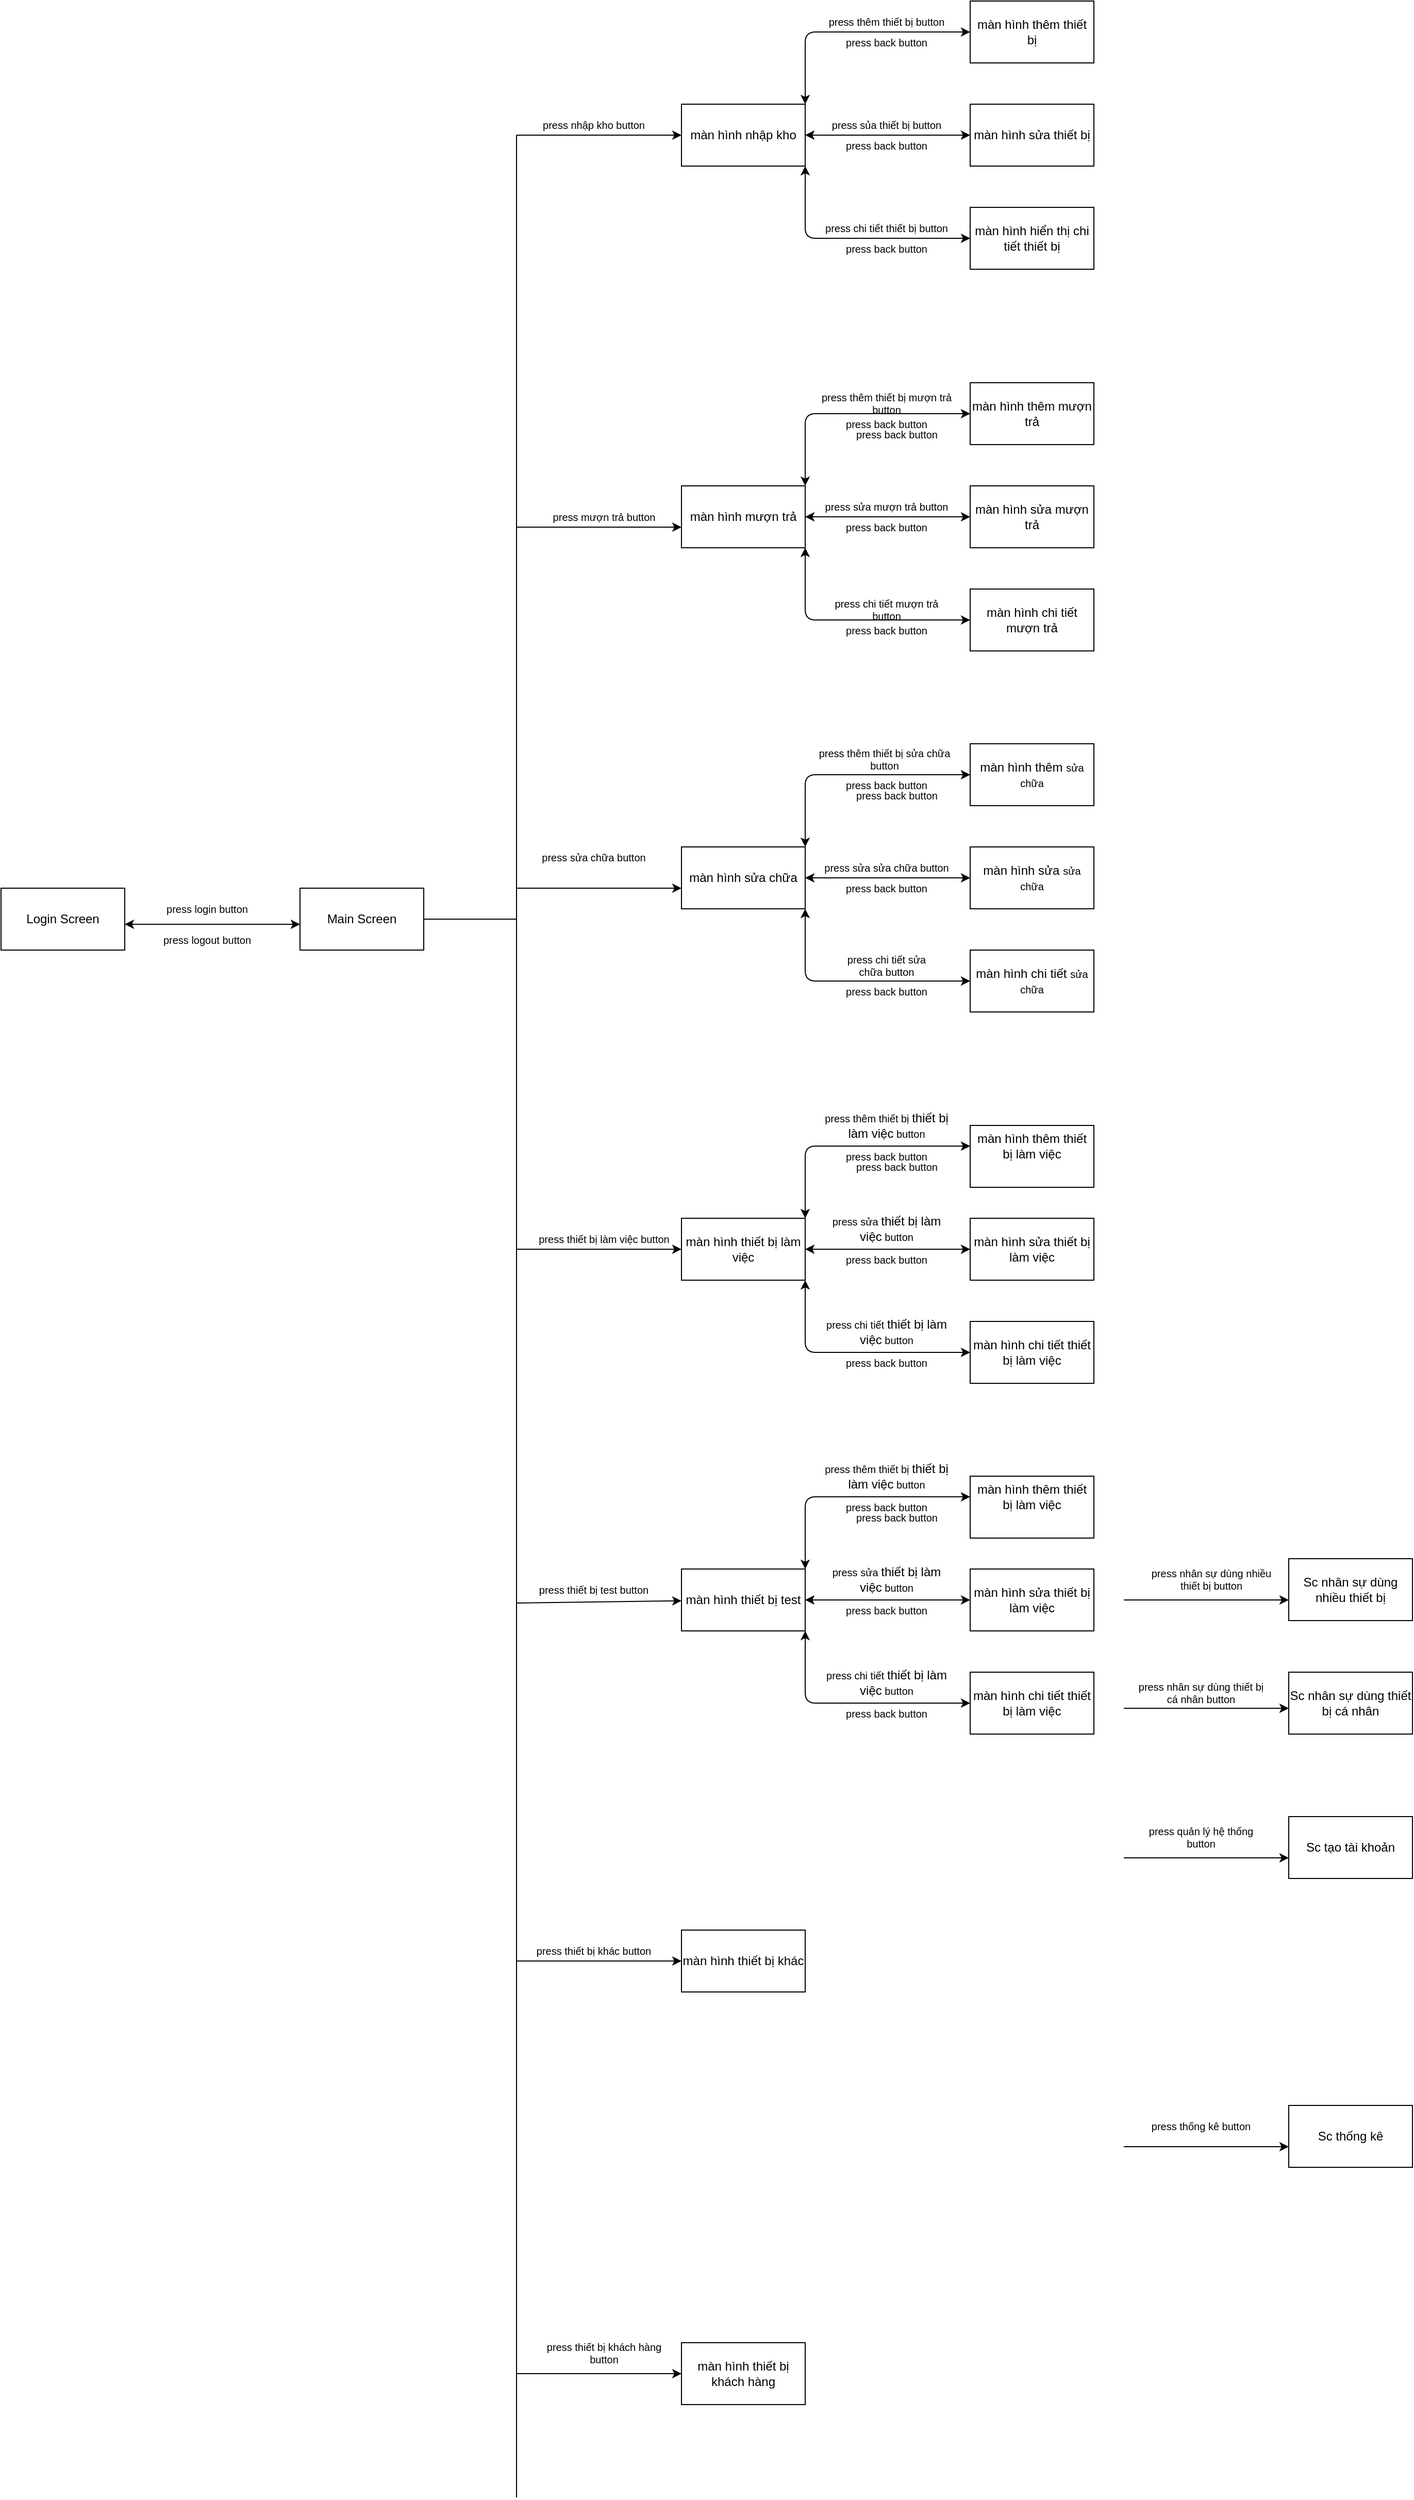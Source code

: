<mxfile version="14.0.1" type="github">
  <diagram id="LNaT6KfbJGkIjgs2NVqa" name="Page-1">
    <mxGraphModel dx="1848" dy="1736" grid="1" gridSize="10" guides="1" tooltips="1" connect="1" arrows="1" fold="1" page="1" pageScale="1" pageWidth="827" pageHeight="1169" math="0" shadow="0">
      <root>
        <mxCell id="0" />
        <mxCell id="1" parent="0" />
        <mxCell id="f_DrGkyQNnAribpmpM6t-1" value="" style="rounded=0;whiteSpace=wrap;html=1;fontSize=10;" parent="1" vertex="1">
          <mxGeometry x="-90" y="720" width="120" height="60" as="geometry" />
        </mxCell>
        <mxCell id="f_DrGkyQNnAribpmpM6t-2" value="Main Screen" style="text;html=1;strokeColor=none;fillColor=none;align=center;verticalAlign=middle;whiteSpace=wrap;rounded=0;fontSize=12;" parent="1" vertex="1">
          <mxGeometry x="-90" y="740" width="120" height="20" as="geometry" />
        </mxCell>
        <mxCell id="f_DrGkyQNnAribpmpM6t-3" value="" style="rounded=0;whiteSpace=wrap;html=1;fontSize=10;" parent="1" vertex="1">
          <mxGeometry x="280" y="-40" width="120" height="60" as="geometry" />
        </mxCell>
        <mxCell id="f_DrGkyQNnAribpmpM6t-4" value="màn hình nhập kho" style="text;html=1;strokeColor=none;fillColor=none;align=center;verticalAlign=middle;whiteSpace=wrap;rounded=0;fontSize=12;" parent="1" vertex="1">
          <mxGeometry x="280" y="-20" width="120" height="20" as="geometry" />
        </mxCell>
        <mxCell id="f_DrGkyQNnAribpmpM6t-5" value="" style="rounded=0;whiteSpace=wrap;html=1;fontSize=10;" parent="1" vertex="1">
          <mxGeometry x="280" y="330" width="120" height="60" as="geometry" />
        </mxCell>
        <mxCell id="f_DrGkyQNnAribpmpM6t-6" value="màn hình mượn trả" style="text;html=1;strokeColor=none;fillColor=none;align=center;verticalAlign=middle;whiteSpace=wrap;rounded=0;fontSize=12;" parent="1" vertex="1">
          <mxGeometry x="280" y="350" width="120" height="20" as="geometry" />
        </mxCell>
        <mxCell id="f_DrGkyQNnAribpmpM6t-7" value="" style="rounded=0;whiteSpace=wrap;html=1;fontSize=10;" parent="1" vertex="1">
          <mxGeometry x="280" y="680" width="120" height="60" as="geometry" />
        </mxCell>
        <mxCell id="f_DrGkyQNnAribpmpM6t-8" value="màn hình sửa chữa" style="text;html=1;strokeColor=none;fillColor=none;align=center;verticalAlign=middle;whiteSpace=wrap;rounded=0;fontSize=12;" parent="1" vertex="1">
          <mxGeometry x="280" y="700" width="120" height="20" as="geometry" />
        </mxCell>
        <mxCell id="f_DrGkyQNnAribpmpM6t-9" value="" style="rounded=0;whiteSpace=wrap;html=1;fontSize=10;" parent="1" vertex="1">
          <mxGeometry x="280" y="1040" width="120" height="60" as="geometry" />
        </mxCell>
        <mxCell id="f_DrGkyQNnAribpmpM6t-10" value="màn hình thiết bị làm việc" style="text;html=1;strokeColor=none;fillColor=none;align=center;verticalAlign=middle;whiteSpace=wrap;rounded=0;fontSize=12;" parent="1" vertex="1">
          <mxGeometry x="280" y="1060" width="120" height="20" as="geometry" />
        </mxCell>
        <mxCell id="f_DrGkyQNnAribpmpM6t-11" value="" style="rounded=0;whiteSpace=wrap;html=1;fontSize=10;" parent="1" vertex="1">
          <mxGeometry x="280" y="1380" width="120" height="60" as="geometry" />
        </mxCell>
        <mxCell id="f_DrGkyQNnAribpmpM6t-12" value="màn hình thiết bị test" style="text;html=1;strokeColor=none;fillColor=none;align=center;verticalAlign=middle;whiteSpace=wrap;rounded=0;fontSize=12;" parent="1" vertex="1">
          <mxGeometry x="280" y="1400" width="120" height="20" as="geometry" />
        </mxCell>
        <mxCell id="f_DrGkyQNnAribpmpM6t-13" value="" style="rounded=0;whiteSpace=wrap;html=1;fontSize=10;" parent="1" vertex="1">
          <mxGeometry x="280" y="1730" width="120" height="60" as="geometry" />
        </mxCell>
        <mxCell id="f_DrGkyQNnAribpmpM6t-14" value="màn hình thiết bị khác" style="text;html=1;strokeColor=none;fillColor=none;align=center;verticalAlign=middle;whiteSpace=wrap;rounded=0;fontSize=12;" parent="1" vertex="1">
          <mxGeometry x="280" y="1750" width="120" height="20" as="geometry" />
        </mxCell>
        <mxCell id="f_DrGkyQNnAribpmpM6t-15" value="" style="rounded=0;whiteSpace=wrap;html=1;fontSize=10;" parent="1" vertex="1">
          <mxGeometry x="280" y="2130" width="120" height="60" as="geometry" />
        </mxCell>
        <mxCell id="f_DrGkyQNnAribpmpM6t-16" value="màn hình thiết bị khách hàng" style="text;html=1;strokeColor=none;fillColor=none;align=center;verticalAlign=middle;whiteSpace=wrap;rounded=0;fontSize=12;" parent="1" vertex="1">
          <mxGeometry x="280" y="2150" width="120" height="20" as="geometry" />
        </mxCell>
        <mxCell id="f_DrGkyQNnAribpmpM6t-17" value="" style="rounded=0;whiteSpace=wrap;html=1;fontSize=10;" parent="1" vertex="1">
          <mxGeometry x="869" y="1370" width="120" height="60" as="geometry" />
        </mxCell>
        <mxCell id="f_DrGkyQNnAribpmpM6t-18" value="Sc nhân sự dùng nhiều thiết bị" style="text;html=1;strokeColor=none;fillColor=none;align=center;verticalAlign=middle;whiteSpace=wrap;rounded=0;fontSize=12;" parent="1" vertex="1">
          <mxGeometry x="869" y="1390" width="120" height="20" as="geometry" />
        </mxCell>
        <mxCell id="f_DrGkyQNnAribpmpM6t-19" value="" style="rounded=0;whiteSpace=wrap;html=1;fontSize=10;" parent="1" vertex="1">
          <mxGeometry x="869" y="1480" width="120" height="60" as="geometry" />
        </mxCell>
        <mxCell id="f_DrGkyQNnAribpmpM6t-20" value="Sc nhân sự dùng thiết bị cá nhân" style="text;html=1;strokeColor=none;fillColor=none;align=center;verticalAlign=middle;whiteSpace=wrap;rounded=0;fontSize=12;" parent="1" vertex="1">
          <mxGeometry x="869" y="1500" width="120" height="20" as="geometry" />
        </mxCell>
        <mxCell id="f_DrGkyQNnAribpmpM6t-21" value="" style="rounded=0;whiteSpace=wrap;html=1;fontSize=10;" parent="1" vertex="1">
          <mxGeometry x="869" y="1620" width="120" height="60" as="geometry" />
        </mxCell>
        <mxCell id="f_DrGkyQNnAribpmpM6t-22" value="Sc tạo tài khoản" style="text;html=1;strokeColor=none;fillColor=none;align=center;verticalAlign=middle;whiteSpace=wrap;rounded=0;fontSize=12;" parent="1" vertex="1">
          <mxGeometry x="869" y="1640" width="120" height="20" as="geometry" />
        </mxCell>
        <mxCell id="f_DrGkyQNnAribpmpM6t-23" value="" style="rounded=0;whiteSpace=wrap;html=1;fontSize=10;" parent="1" vertex="1">
          <mxGeometry x="869" y="1900" width="120" height="60" as="geometry" />
        </mxCell>
        <mxCell id="f_DrGkyQNnAribpmpM6t-24" value="Sc thống kê" style="text;html=1;strokeColor=none;fillColor=none;align=center;verticalAlign=middle;whiteSpace=wrap;rounded=0;fontSize=12;" parent="1" vertex="1">
          <mxGeometry x="869" y="1920" width="120" height="20" as="geometry" />
        </mxCell>
        <mxCell id="f_DrGkyQNnAribpmpM6t-31" value="" style="endArrow=none;html=1;fontSize=10;" parent="1" edge="1">
          <mxGeometry width="50" height="50" relative="1" as="geometry">
            <mxPoint x="120" y="2280" as="sourcePoint" />
            <mxPoint x="120" y="-10" as="targetPoint" />
          </mxGeometry>
        </mxCell>
        <mxCell id="f_DrGkyQNnAribpmpM6t-32" value="" style="endArrow=none;html=1;fontSize=10;exitX=1;exitY=0.5;exitDx=0;exitDy=0;" parent="1" source="f_DrGkyQNnAribpmpM6t-1" edge="1">
          <mxGeometry width="50" height="50" relative="1" as="geometry">
            <mxPoint x="170" y="810" as="sourcePoint" />
            <mxPoint x="120" y="750" as="targetPoint" />
          </mxGeometry>
        </mxCell>
        <mxCell id="f_DrGkyQNnAribpmpM6t-33" value="" style="endArrow=classic;html=1;fontSize=10;entryX=0;entryY=0.5;entryDx=0;entryDy=0;" parent="1" target="f_DrGkyQNnAribpmpM6t-4" edge="1">
          <mxGeometry width="50" height="50" relative="1" as="geometry">
            <mxPoint x="120" y="-10" as="sourcePoint" />
            <mxPoint x="220" y="100" as="targetPoint" />
          </mxGeometry>
        </mxCell>
        <mxCell id="f_DrGkyQNnAribpmpM6t-34" value="" style="endArrow=classic;html=1;fontSize=10;entryX=0;entryY=1;entryDx=0;entryDy=0;" parent="1" target="f_DrGkyQNnAribpmpM6t-6" edge="1">
          <mxGeometry width="50" height="50" relative="1" as="geometry">
            <mxPoint x="120" y="370" as="sourcePoint" />
            <mxPoint x="220" y="330" as="targetPoint" />
          </mxGeometry>
        </mxCell>
        <mxCell id="f_DrGkyQNnAribpmpM6t-35" value="" style="endArrow=classic;html=1;fontSize=10;entryX=0;entryY=1;entryDx=0;entryDy=0;" parent="1" target="f_DrGkyQNnAribpmpM6t-8" edge="1">
          <mxGeometry width="50" height="50" relative="1" as="geometry">
            <mxPoint x="120" y="720" as="sourcePoint" />
            <mxPoint x="220" y="540" as="targetPoint" />
          </mxGeometry>
        </mxCell>
        <mxCell id="f_DrGkyQNnAribpmpM6t-36" value="" style="endArrow=classic;html=1;fontSize=10;entryX=0;entryY=0.5;entryDx=0;entryDy=0;" parent="1" target="f_DrGkyQNnAribpmpM6t-10" edge="1">
          <mxGeometry width="50" height="50" relative="1" as="geometry">
            <mxPoint x="120" y="1070" as="sourcePoint" />
            <mxPoint x="220" y="1100" as="targetPoint" />
          </mxGeometry>
        </mxCell>
        <mxCell id="f_DrGkyQNnAribpmpM6t-37" value="" style="endArrow=classic;html=1;fontSize=10;" parent="1" target="f_DrGkyQNnAribpmpM6t-12" edge="1">
          <mxGeometry width="50" height="50" relative="1" as="geometry">
            <mxPoint x="120" y="1413" as="sourcePoint" />
            <mxPoint x="220" y="1530" as="targetPoint" />
          </mxGeometry>
        </mxCell>
        <mxCell id="f_DrGkyQNnAribpmpM6t-38" value="" style="endArrow=classic;html=1;fontSize=10;entryX=0;entryY=0.5;entryDx=0;entryDy=0;" parent="1" target="f_DrGkyQNnAribpmpM6t-14" edge="1">
          <mxGeometry width="50" height="50" relative="1" as="geometry">
            <mxPoint x="120" y="1760" as="sourcePoint" />
            <mxPoint x="220" y="1640" as="targetPoint" />
          </mxGeometry>
        </mxCell>
        <mxCell id="f_DrGkyQNnAribpmpM6t-39" value="" style="endArrow=classic;html=1;fontSize=10;entryX=0;entryY=0.5;entryDx=0;entryDy=0;" parent="1" target="f_DrGkyQNnAribpmpM6t-16" edge="1">
          <mxGeometry width="50" height="50" relative="1" as="geometry">
            <mxPoint x="120" y="2160" as="sourcePoint" />
            <mxPoint x="220" y="2220" as="targetPoint" />
          </mxGeometry>
        </mxCell>
        <mxCell id="f_DrGkyQNnAribpmpM6t-40" value="" style="endArrow=classic;html=1;fontSize=10;entryX=0;entryY=1;entryDx=0;entryDy=0;" parent="1" target="f_DrGkyQNnAribpmpM6t-18" edge="1">
          <mxGeometry width="50" height="50" relative="1" as="geometry">
            <mxPoint x="709" y="1410" as="sourcePoint" />
            <mxPoint x="809" y="1440" as="targetPoint" />
          </mxGeometry>
        </mxCell>
        <mxCell id="f_DrGkyQNnAribpmpM6t-41" value="" style="endArrow=classic;html=1;fontSize=10;entryX=0;entryY=0.75;entryDx=0;entryDy=0;" parent="1" target="f_DrGkyQNnAribpmpM6t-20" edge="1">
          <mxGeometry width="50" height="50" relative="1" as="geometry">
            <mxPoint x="709" y="1515" as="sourcePoint" />
            <mxPoint x="809" y="1540" as="targetPoint" />
          </mxGeometry>
        </mxCell>
        <mxCell id="f_DrGkyQNnAribpmpM6t-42" value="" style="endArrow=classic;html=1;fontSize=10;entryX=0;entryY=1;entryDx=0;entryDy=0;" parent="1" target="f_DrGkyQNnAribpmpM6t-22" edge="1">
          <mxGeometry width="50" height="50" relative="1" as="geometry">
            <mxPoint x="709" y="1660" as="sourcePoint" />
            <mxPoint x="809" y="1660" as="targetPoint" />
          </mxGeometry>
        </mxCell>
        <mxCell id="f_DrGkyQNnAribpmpM6t-43" value="" style="endArrow=classic;html=1;fontSize=10;entryX=0;entryY=1;entryDx=0;entryDy=0;" parent="1" target="f_DrGkyQNnAribpmpM6t-24" edge="1">
          <mxGeometry width="50" height="50" relative="1" as="geometry">
            <mxPoint x="709" y="1940" as="sourcePoint" />
            <mxPoint x="809" y="1820" as="targetPoint" />
          </mxGeometry>
        </mxCell>
        <mxCell id="f_DrGkyQNnAribpmpM6t-44" value="" style="rounded=0;whiteSpace=wrap;html=1;fontSize=10;" parent="1" vertex="1">
          <mxGeometry x="-380" y="720" width="120" height="60" as="geometry" />
        </mxCell>
        <mxCell id="f_DrGkyQNnAribpmpM6t-45" value="Login Screen" style="text;html=1;strokeColor=none;fillColor=none;align=center;verticalAlign=middle;whiteSpace=wrap;rounded=0;fontSize=12;" parent="1" vertex="1">
          <mxGeometry x="-380" y="740" width="120" height="20" as="geometry" />
        </mxCell>
        <mxCell id="f_DrGkyQNnAribpmpM6t-46" value="" style="endArrow=classic;startArrow=classic;html=1;fontSize=10;exitX=1;exitY=0.75;exitDx=0;exitDy=0;entryX=0;entryY=0.75;entryDx=0;entryDy=0;" parent="1" source="f_DrGkyQNnAribpmpM6t-45" target="f_DrGkyQNnAribpmpM6t-2" edge="1">
          <mxGeometry width="50" height="50" relative="1" as="geometry">
            <mxPoint x="-70" y="910" as="sourcePoint" />
            <mxPoint x="-20" y="860" as="targetPoint" />
          </mxGeometry>
        </mxCell>
        <mxCell id="f_DrGkyQNnAribpmpM6t-47" value="press login button" style="text;html=1;strokeColor=none;fillColor=none;align=center;verticalAlign=middle;whiteSpace=wrap;rounded=0;fontSize=10;" parent="1" vertex="1">
          <mxGeometry x="-240" y="730" width="120" height="20" as="geometry" />
        </mxCell>
        <mxCell id="f_DrGkyQNnAribpmpM6t-48" value="press logout button" style="text;html=1;strokeColor=none;fillColor=none;align=center;verticalAlign=middle;whiteSpace=wrap;rounded=0;fontSize=10;" parent="1" vertex="1">
          <mxGeometry x="-240" y="760" width="120" height="20" as="geometry" />
        </mxCell>
        <mxCell id="f_DrGkyQNnAribpmpM6t-49" value="press nhập kho button" style="text;html=1;strokeColor=none;fillColor=none;align=center;verticalAlign=middle;whiteSpace=wrap;rounded=0;fontSize=10;" parent="1" vertex="1">
          <mxGeometry x="130" y="-30" width="130" height="20" as="geometry" />
        </mxCell>
        <mxCell id="f_DrGkyQNnAribpmpM6t-50" value="press mượn trả button" style="text;html=1;strokeColor=none;fillColor=none;align=center;verticalAlign=middle;whiteSpace=wrap;rounded=0;fontSize=10;" parent="1" vertex="1">
          <mxGeometry x="140" y="350" width="130" height="20" as="geometry" />
        </mxCell>
        <mxCell id="f_DrGkyQNnAribpmpM6t-51" value="press sửa chữa button" style="text;html=1;strokeColor=none;fillColor=none;align=center;verticalAlign=middle;whiteSpace=wrap;rounded=0;fontSize=10;" parent="1" vertex="1">
          <mxGeometry x="130" y="680" width="130" height="20" as="geometry" />
        </mxCell>
        <mxCell id="f_DrGkyQNnAribpmpM6t-52" value="press thiết bị làm việc button" style="text;html=1;strokeColor=none;fillColor=none;align=center;verticalAlign=middle;whiteSpace=wrap;rounded=0;fontSize=10;" parent="1" vertex="1">
          <mxGeometry x="140" y="1050" width="130" height="20" as="geometry" />
        </mxCell>
        <mxCell id="f_DrGkyQNnAribpmpM6t-53" value="press thiết bị test button" style="text;html=1;strokeColor=none;fillColor=none;align=center;verticalAlign=middle;whiteSpace=wrap;rounded=0;fontSize=10;" parent="1" vertex="1">
          <mxGeometry x="130" y="1390" width="130" height="20" as="geometry" />
        </mxCell>
        <mxCell id="f_DrGkyQNnAribpmpM6t-54" value="press thiết bị khác button" style="text;html=1;strokeColor=none;fillColor=none;align=center;verticalAlign=middle;whiteSpace=wrap;rounded=0;fontSize=10;" parent="1" vertex="1">
          <mxGeometry x="130" y="1740" width="130" height="20" as="geometry" />
        </mxCell>
        <mxCell id="f_DrGkyQNnAribpmpM6t-55" value="press thiết bị khách hàng button" style="text;html=1;strokeColor=none;fillColor=none;align=center;verticalAlign=middle;whiteSpace=wrap;rounded=0;fontSize=10;" parent="1" vertex="1">
          <mxGeometry x="140" y="2130" width="130" height="20" as="geometry" />
        </mxCell>
        <mxCell id="f_DrGkyQNnAribpmpM6t-56" value="press nhân sự dùng nhiều thiết bị button" style="text;html=1;strokeColor=none;fillColor=none;align=center;verticalAlign=middle;whiteSpace=wrap;rounded=0;fontSize=10;" parent="1" vertex="1">
          <mxGeometry x="729" y="1380" width="130" height="20" as="geometry" />
        </mxCell>
        <mxCell id="f_DrGkyQNnAribpmpM6t-57" value="press nhân sự dùng thiết bị cá nhân button" style="text;html=1;strokeColor=none;fillColor=none;align=center;verticalAlign=middle;whiteSpace=wrap;rounded=0;fontSize=10;" parent="1" vertex="1">
          <mxGeometry x="719" y="1490" width="130" height="20" as="geometry" />
        </mxCell>
        <mxCell id="f_DrGkyQNnAribpmpM6t-58" value="press quản lý hệ thống button" style="text;html=1;strokeColor=none;fillColor=none;align=center;verticalAlign=middle;whiteSpace=wrap;rounded=0;fontSize=10;" parent="1" vertex="1">
          <mxGeometry x="719" y="1630" width="130" height="20" as="geometry" />
        </mxCell>
        <mxCell id="f_DrGkyQNnAribpmpM6t-59" value="press thống kê button" style="text;html=1;strokeColor=none;fillColor=none;align=center;verticalAlign=middle;whiteSpace=wrap;rounded=0;fontSize=10;" parent="1" vertex="1">
          <mxGeometry x="719" y="1910" width="130" height="20" as="geometry" />
        </mxCell>
        <mxCell id="f_DrGkyQNnAribpmpM6t-61" value="" style="rounded=0;whiteSpace=wrap;html=1;fontSize=10;" parent="1" vertex="1">
          <mxGeometry x="560" y="-140" width="120" height="60" as="geometry" />
        </mxCell>
        <mxCell id="f_DrGkyQNnAribpmpM6t-62" value="màn hình thêm thiết bị" style="text;html=1;strokeColor=none;fillColor=none;align=center;verticalAlign=middle;whiteSpace=wrap;rounded=0;fontSize=12;" parent="1" vertex="1">
          <mxGeometry x="560" y="-120" width="120" height="20" as="geometry" />
        </mxCell>
        <mxCell id="f_DrGkyQNnAribpmpM6t-63" value="" style="rounded=0;whiteSpace=wrap;html=1;fontSize=10;" parent="1" vertex="1">
          <mxGeometry x="560" y="-40" width="120" height="60" as="geometry" />
        </mxCell>
        <mxCell id="f_DrGkyQNnAribpmpM6t-64" value="màn hình sửa thiết bị" style="text;html=1;strokeColor=none;fillColor=none;align=center;verticalAlign=middle;whiteSpace=wrap;rounded=0;fontSize=12;" parent="1" vertex="1">
          <mxGeometry x="560" y="-20" width="120" height="20" as="geometry" />
        </mxCell>
        <mxCell id="f_DrGkyQNnAribpmpM6t-66" value="" style="rounded=0;whiteSpace=wrap;html=1;fontSize=10;" parent="1" vertex="1">
          <mxGeometry x="560" y="60" width="120" height="60" as="geometry" />
        </mxCell>
        <mxCell id="f_DrGkyQNnAribpmpM6t-67" value="màn hình hiển thị chi tiết thiết bị" style="text;html=1;strokeColor=none;fillColor=none;align=center;verticalAlign=middle;whiteSpace=wrap;rounded=0;fontSize=12;" parent="1" vertex="1">
          <mxGeometry x="560" y="80" width="120" height="20" as="geometry" />
        </mxCell>
        <mxCell id="f_DrGkyQNnAribpmpM6t-71" value="" style="endArrow=classic;startArrow=classic;html=1;fontSize=10;entryX=0;entryY=0.5;entryDx=0;entryDy=0;exitX=1;exitY=0;exitDx=0;exitDy=0;" parent="1" source="f_DrGkyQNnAribpmpM6t-3" target="f_DrGkyQNnAribpmpM6t-62" edge="1">
          <mxGeometry width="50" height="50" relative="1" as="geometry">
            <mxPoint x="290" y="30" as="sourcePoint" />
            <mxPoint x="340" y="-20" as="targetPoint" />
            <Array as="points">
              <mxPoint x="400" y="-110" />
            </Array>
          </mxGeometry>
        </mxCell>
        <mxCell id="f_DrGkyQNnAribpmpM6t-72" value="" style="endArrow=classic;startArrow=classic;html=1;fontSize=10;entryX=0;entryY=0.5;entryDx=0;entryDy=0;exitX=1;exitY=1;exitDx=0;exitDy=0;" parent="1" source="f_DrGkyQNnAribpmpM6t-3" target="f_DrGkyQNnAribpmpM6t-67" edge="1">
          <mxGeometry width="50" height="50" relative="1" as="geometry">
            <mxPoint x="400.0" y="160" as="sourcePoint" />
            <mxPoint x="520.0" y="90" as="targetPoint" />
            <Array as="points">
              <mxPoint x="400" y="90" />
            </Array>
          </mxGeometry>
        </mxCell>
        <mxCell id="f_DrGkyQNnAribpmpM6t-74" value="" style="endArrow=classic;startArrow=classic;html=1;fontSize=10;entryX=0;entryY=0.5;entryDx=0;entryDy=0;exitX=1;exitY=0.5;exitDx=0;exitDy=0;" parent="1" source="f_DrGkyQNnAribpmpM6t-4" target="f_DrGkyQNnAribpmpM6t-64" edge="1">
          <mxGeometry width="50" height="50" relative="1" as="geometry">
            <mxPoint x="310" y="60" as="sourcePoint" />
            <mxPoint x="360" y="10" as="targetPoint" />
          </mxGeometry>
        </mxCell>
        <mxCell id="GQeF0Wu0FRK4RDcd6-01-10" value="press thêm thiết bị button" style="text;html=1;strokeColor=none;fillColor=none;align=center;verticalAlign=middle;whiteSpace=wrap;rounded=0;fontSize=10;" parent="1" vertex="1">
          <mxGeometry x="414" y="-130" width="130" height="20" as="geometry" />
        </mxCell>
        <mxCell id="GQeF0Wu0FRK4RDcd6-01-11" value="press back button" style="text;html=1;strokeColor=none;fillColor=none;align=center;verticalAlign=middle;whiteSpace=wrap;rounded=0;fontSize=10;" parent="1" vertex="1">
          <mxGeometry x="414" y="-110" width="130" height="20" as="geometry" />
        </mxCell>
        <mxCell id="GQeF0Wu0FRK4RDcd6-01-12" value="press sủa thiết bị button" style="text;html=1;strokeColor=none;fillColor=none;align=center;verticalAlign=middle;whiteSpace=wrap;rounded=0;fontSize=10;" parent="1" vertex="1">
          <mxGeometry x="414" y="-30" width="130" height="20" as="geometry" />
        </mxCell>
        <mxCell id="GQeF0Wu0FRK4RDcd6-01-13" value="press back button" style="text;html=1;strokeColor=none;fillColor=none;align=center;verticalAlign=middle;whiteSpace=wrap;rounded=0;fontSize=10;" parent="1" vertex="1">
          <mxGeometry x="414" y="-10" width="130" height="20" as="geometry" />
        </mxCell>
        <mxCell id="GQeF0Wu0FRK4RDcd6-01-14" value="press chi tiết thiết bị button" style="text;html=1;strokeColor=none;fillColor=none;align=center;verticalAlign=middle;whiteSpace=wrap;rounded=0;fontSize=10;" parent="1" vertex="1">
          <mxGeometry x="414" y="70" width="130" height="20" as="geometry" />
        </mxCell>
        <mxCell id="GQeF0Wu0FRK4RDcd6-01-15" value="press back button" style="text;html=1;strokeColor=none;fillColor=none;align=center;verticalAlign=middle;whiteSpace=wrap;rounded=0;fontSize=10;" parent="1" vertex="1">
          <mxGeometry x="414" y="90" width="130" height="20" as="geometry" />
        </mxCell>
        <mxCell id="GQeF0Wu0FRK4RDcd6-01-33" value="" style="rounded=0;whiteSpace=wrap;html=1;fontSize=10;" parent="1" vertex="1">
          <mxGeometry x="560" y="230" width="120" height="60" as="geometry" />
        </mxCell>
        <mxCell id="GQeF0Wu0FRK4RDcd6-01-34" value="màn hình thêm mượn trả" style="text;html=1;strokeColor=none;fillColor=none;align=center;verticalAlign=middle;whiteSpace=wrap;rounded=0;fontSize=12;" parent="1" vertex="1">
          <mxGeometry x="560" y="250" width="120" height="20" as="geometry" />
        </mxCell>
        <mxCell id="GQeF0Wu0FRK4RDcd6-01-35" value="" style="rounded=0;whiteSpace=wrap;html=1;fontSize=10;" parent="1" vertex="1">
          <mxGeometry x="560" y="330" width="120" height="60" as="geometry" />
        </mxCell>
        <mxCell id="GQeF0Wu0FRK4RDcd6-01-36" value="màn hình sửa mượn trả" style="text;html=1;strokeColor=none;fillColor=none;align=center;verticalAlign=middle;whiteSpace=wrap;rounded=0;fontSize=12;" parent="1" vertex="1">
          <mxGeometry x="560" y="350" width="120" height="20" as="geometry" />
        </mxCell>
        <mxCell id="GQeF0Wu0FRK4RDcd6-01-37" value="" style="rounded=0;whiteSpace=wrap;html=1;fontSize=10;" parent="1" vertex="1">
          <mxGeometry x="560" y="430" width="120" height="60" as="geometry" />
        </mxCell>
        <mxCell id="GQeF0Wu0FRK4RDcd6-01-38" value="màn hình chi tiết mượn trả" style="text;html=1;strokeColor=none;fillColor=none;align=center;verticalAlign=middle;whiteSpace=wrap;rounded=0;fontSize=12;" parent="1" vertex="1">
          <mxGeometry x="560" y="450" width="120" height="20" as="geometry" />
        </mxCell>
        <mxCell id="GQeF0Wu0FRK4RDcd6-01-39" value="" style="endArrow=classic;startArrow=classic;html=1;fontSize=10;entryX=0;entryY=0.5;entryDx=0;entryDy=0;exitX=1;exitY=0;exitDx=0;exitDy=0;" parent="1" target="GQeF0Wu0FRK4RDcd6-01-34" edge="1">
          <mxGeometry width="50" height="50" relative="1" as="geometry">
            <mxPoint x="400" y="330" as="sourcePoint" />
            <mxPoint x="340" y="350" as="targetPoint" />
            <Array as="points">
              <mxPoint x="400" y="260" />
            </Array>
          </mxGeometry>
        </mxCell>
        <mxCell id="GQeF0Wu0FRK4RDcd6-01-40" value="" style="endArrow=classic;startArrow=classic;html=1;fontSize=10;entryX=0;entryY=0.5;entryDx=0;entryDy=0;exitX=1;exitY=1;exitDx=0;exitDy=0;" parent="1" target="GQeF0Wu0FRK4RDcd6-01-38" edge="1">
          <mxGeometry width="50" height="50" relative="1" as="geometry">
            <mxPoint x="400" y="390" as="sourcePoint" />
            <mxPoint x="520.0" y="460" as="targetPoint" />
            <Array as="points">
              <mxPoint x="400" y="460" />
            </Array>
          </mxGeometry>
        </mxCell>
        <mxCell id="GQeF0Wu0FRK4RDcd6-01-41" value="" style="endArrow=classic;startArrow=classic;html=1;fontSize=10;entryX=0;entryY=0.5;entryDx=0;entryDy=0;exitX=1;exitY=0.5;exitDx=0;exitDy=0;" parent="1" target="GQeF0Wu0FRK4RDcd6-01-36" edge="1">
          <mxGeometry width="50" height="50" relative="1" as="geometry">
            <mxPoint x="400" y="360" as="sourcePoint" />
            <mxPoint x="360" y="380" as="targetPoint" />
          </mxGeometry>
        </mxCell>
        <mxCell id="GQeF0Wu0FRK4RDcd6-01-42" value="press thêm thiết bị mượn trả button" style="text;html=1;strokeColor=none;fillColor=none;align=center;verticalAlign=middle;whiteSpace=wrap;rounded=0;fontSize=10;" parent="1" vertex="1">
          <mxGeometry x="414" y="240" width="130" height="20" as="geometry" />
        </mxCell>
        <mxCell id="GQeF0Wu0FRK4RDcd6-01-43" value="press back button" style="text;html=1;strokeColor=none;fillColor=none;align=center;verticalAlign=middle;whiteSpace=wrap;rounded=0;fontSize=10;" parent="1" vertex="1">
          <mxGeometry x="414" y="260" width="130" height="20" as="geometry" />
        </mxCell>
        <mxCell id="GQeF0Wu0FRK4RDcd6-01-44" value="press sửa mượn trả button" style="text;html=1;strokeColor=none;fillColor=none;align=center;verticalAlign=middle;whiteSpace=wrap;rounded=0;fontSize=10;" parent="1" vertex="1">
          <mxGeometry x="414" y="340" width="130" height="20" as="geometry" />
        </mxCell>
        <mxCell id="GQeF0Wu0FRK4RDcd6-01-45" value="press back button" style="text;html=1;strokeColor=none;fillColor=none;align=center;verticalAlign=middle;whiteSpace=wrap;rounded=0;fontSize=10;" parent="1" vertex="1">
          <mxGeometry x="414" y="360" width="130" height="20" as="geometry" />
        </mxCell>
        <mxCell id="GQeF0Wu0FRK4RDcd6-01-46" value="press chi tiết mượn trả button" style="text;html=1;strokeColor=none;fillColor=none;align=center;verticalAlign=middle;whiteSpace=wrap;rounded=0;fontSize=10;" parent="1" vertex="1">
          <mxGeometry x="414" y="440" width="130" height="20" as="geometry" />
        </mxCell>
        <mxCell id="GQeF0Wu0FRK4RDcd6-01-47" value="press back button" style="text;html=1;strokeColor=none;fillColor=none;align=center;verticalAlign=middle;whiteSpace=wrap;rounded=0;fontSize=10;" parent="1" vertex="1">
          <mxGeometry x="414" y="460" width="130" height="20" as="geometry" />
        </mxCell>
        <mxCell id="wjXX5xjhqeHuLK9iuKcY-31" value="press back button" style="text;html=1;strokeColor=none;fillColor=none;align=center;verticalAlign=middle;whiteSpace=wrap;rounded=0;fontSize=10;" vertex="1" parent="1">
          <mxGeometry x="424" y="270" width="130" height="20" as="geometry" />
        </mxCell>
        <mxCell id="wjXX5xjhqeHuLK9iuKcY-32" value="" style="rounded=0;whiteSpace=wrap;html=1;fontSize=10;" vertex="1" parent="1">
          <mxGeometry x="560" y="580" width="120" height="60" as="geometry" />
        </mxCell>
        <mxCell id="wjXX5xjhqeHuLK9iuKcY-33" value="màn hình thêm&amp;nbsp;&lt;span style=&quot;font-size: 10px&quot;&gt;sửa chữa&lt;/span&gt;" style="text;html=1;strokeColor=none;fillColor=none;align=center;verticalAlign=middle;whiteSpace=wrap;rounded=0;fontSize=12;" vertex="1" parent="1">
          <mxGeometry x="560" y="600" width="120" height="20" as="geometry" />
        </mxCell>
        <mxCell id="wjXX5xjhqeHuLK9iuKcY-34" value="" style="rounded=0;whiteSpace=wrap;html=1;fontSize=10;" vertex="1" parent="1">
          <mxGeometry x="560" y="680" width="120" height="60" as="geometry" />
        </mxCell>
        <mxCell id="wjXX5xjhqeHuLK9iuKcY-35" value="màn hình sửa&amp;nbsp;&lt;span style=&quot;font-size: 10px&quot;&gt;sửa chữa&lt;/span&gt;" style="text;html=1;strokeColor=none;fillColor=none;align=center;verticalAlign=middle;whiteSpace=wrap;rounded=0;fontSize=12;" vertex="1" parent="1">
          <mxGeometry x="560" y="700" width="120" height="20" as="geometry" />
        </mxCell>
        <mxCell id="wjXX5xjhqeHuLK9iuKcY-36" value="" style="rounded=0;whiteSpace=wrap;html=1;fontSize=10;" vertex="1" parent="1">
          <mxGeometry x="560" y="780" width="120" height="60" as="geometry" />
        </mxCell>
        <mxCell id="wjXX5xjhqeHuLK9iuKcY-37" value="màn hình chi tiết&amp;nbsp;&lt;span style=&quot;font-size: 10px&quot;&gt;sửa chữa&lt;/span&gt;" style="text;html=1;strokeColor=none;fillColor=none;align=center;verticalAlign=middle;whiteSpace=wrap;rounded=0;fontSize=12;" vertex="1" parent="1">
          <mxGeometry x="560" y="800" width="120" height="20" as="geometry" />
        </mxCell>
        <mxCell id="wjXX5xjhqeHuLK9iuKcY-38" value="" style="endArrow=classic;startArrow=classic;html=1;fontSize=10;entryX=0;entryY=0.5;entryDx=0;entryDy=0;exitX=1;exitY=0;exitDx=0;exitDy=0;" edge="1" parent="1" target="wjXX5xjhqeHuLK9iuKcY-33">
          <mxGeometry width="50" height="50" relative="1" as="geometry">
            <mxPoint x="400" y="680" as="sourcePoint" />
            <mxPoint x="340" y="700" as="targetPoint" />
            <Array as="points">
              <mxPoint x="400" y="610" />
            </Array>
          </mxGeometry>
        </mxCell>
        <mxCell id="wjXX5xjhqeHuLK9iuKcY-39" value="" style="endArrow=classic;startArrow=classic;html=1;fontSize=10;entryX=0;entryY=0.5;entryDx=0;entryDy=0;exitX=1;exitY=1;exitDx=0;exitDy=0;" edge="1" parent="1" target="wjXX5xjhqeHuLK9iuKcY-37">
          <mxGeometry width="50" height="50" relative="1" as="geometry">
            <mxPoint x="400" y="740" as="sourcePoint" />
            <mxPoint x="520.0" y="810" as="targetPoint" />
            <Array as="points">
              <mxPoint x="400" y="810" />
            </Array>
          </mxGeometry>
        </mxCell>
        <mxCell id="wjXX5xjhqeHuLK9iuKcY-40" value="" style="endArrow=classic;startArrow=classic;html=1;fontSize=10;entryX=0;entryY=0.5;entryDx=0;entryDy=0;exitX=1;exitY=0.5;exitDx=0;exitDy=0;" edge="1" parent="1" target="wjXX5xjhqeHuLK9iuKcY-35">
          <mxGeometry width="50" height="50" relative="1" as="geometry">
            <mxPoint x="400" y="710" as="sourcePoint" />
            <mxPoint x="360" y="730" as="targetPoint" />
          </mxGeometry>
        </mxCell>
        <mxCell id="wjXX5xjhqeHuLK9iuKcY-41" value="press thêm thiết bị sửa chữa button" style="text;html=1;strokeColor=none;fillColor=none;align=center;verticalAlign=middle;whiteSpace=wrap;rounded=0;fontSize=10;" vertex="1" parent="1">
          <mxGeometry x="410" y="580" width="134" height="30" as="geometry" />
        </mxCell>
        <mxCell id="wjXX5xjhqeHuLK9iuKcY-42" value="press back button" style="text;html=1;strokeColor=none;fillColor=none;align=center;verticalAlign=middle;whiteSpace=wrap;rounded=0;fontSize=10;" vertex="1" parent="1">
          <mxGeometry x="414" y="610" width="130" height="20" as="geometry" />
        </mxCell>
        <mxCell id="wjXX5xjhqeHuLK9iuKcY-43" value="press sửa sửa chữa&amp;nbsp;button" style="text;html=1;strokeColor=none;fillColor=none;align=center;verticalAlign=middle;whiteSpace=wrap;rounded=0;fontSize=10;" vertex="1" parent="1">
          <mxGeometry x="414" y="690" width="130" height="20" as="geometry" />
        </mxCell>
        <mxCell id="wjXX5xjhqeHuLK9iuKcY-44" value="press back button" style="text;html=1;strokeColor=none;fillColor=none;align=center;verticalAlign=middle;whiteSpace=wrap;rounded=0;fontSize=10;" vertex="1" parent="1">
          <mxGeometry x="414" y="710" width="130" height="20" as="geometry" />
        </mxCell>
        <mxCell id="wjXX5xjhqeHuLK9iuKcY-45" value="press chi tiết sửa chữa&amp;nbsp;button" style="text;html=1;strokeColor=none;fillColor=none;align=center;verticalAlign=middle;whiteSpace=wrap;rounded=0;fontSize=10;" vertex="1" parent="1">
          <mxGeometry x="414" y="780" width="130" height="30" as="geometry" />
        </mxCell>
        <mxCell id="wjXX5xjhqeHuLK9iuKcY-46" value="press back button" style="text;html=1;strokeColor=none;fillColor=none;align=center;verticalAlign=middle;whiteSpace=wrap;rounded=0;fontSize=10;" vertex="1" parent="1">
          <mxGeometry x="414" y="810" width="130" height="20" as="geometry" />
        </mxCell>
        <mxCell id="wjXX5xjhqeHuLK9iuKcY-47" value="press back button" style="text;html=1;strokeColor=none;fillColor=none;align=center;verticalAlign=middle;whiteSpace=wrap;rounded=0;fontSize=10;" vertex="1" parent="1">
          <mxGeometry x="424" y="620" width="130" height="20" as="geometry" />
        </mxCell>
        <mxCell id="wjXX5xjhqeHuLK9iuKcY-64" value="" style="rounded=0;whiteSpace=wrap;html=1;fontSize=10;" vertex="1" parent="1">
          <mxGeometry x="560" y="950" width="120" height="60" as="geometry" />
        </mxCell>
        <mxCell id="wjXX5xjhqeHuLK9iuKcY-65" value="màn hình thêm thiết bị làm việc" style="text;html=1;strokeColor=none;fillColor=none;align=center;verticalAlign=middle;whiteSpace=wrap;rounded=0;fontSize=12;" vertex="1" parent="1">
          <mxGeometry x="560" y="960" width="120" height="20" as="geometry" />
        </mxCell>
        <mxCell id="wjXX5xjhqeHuLK9iuKcY-66" value="" style="rounded=0;whiteSpace=wrap;html=1;fontSize=10;" vertex="1" parent="1">
          <mxGeometry x="560" y="1040" width="120" height="60" as="geometry" />
        </mxCell>
        <mxCell id="wjXX5xjhqeHuLK9iuKcY-67" value="màn hình sửa thiết bị làm việc" style="text;html=1;strokeColor=none;fillColor=none;align=center;verticalAlign=middle;whiteSpace=wrap;rounded=0;fontSize=12;" vertex="1" parent="1">
          <mxGeometry x="560" y="1060" width="120" height="20" as="geometry" />
        </mxCell>
        <mxCell id="wjXX5xjhqeHuLK9iuKcY-68" value="" style="rounded=0;whiteSpace=wrap;html=1;fontSize=10;" vertex="1" parent="1">
          <mxGeometry x="560" y="1140" width="120" height="60" as="geometry" />
        </mxCell>
        <mxCell id="wjXX5xjhqeHuLK9iuKcY-69" value="màn hình chi tiết thiết bị làm việc" style="text;html=1;strokeColor=none;fillColor=none;align=center;verticalAlign=middle;whiteSpace=wrap;rounded=0;fontSize=12;" vertex="1" parent="1">
          <mxGeometry x="560" y="1160" width="120" height="20" as="geometry" />
        </mxCell>
        <mxCell id="wjXX5xjhqeHuLK9iuKcY-70" value="" style="endArrow=classic;startArrow=classic;html=1;fontSize=10;entryX=0;entryY=0.5;entryDx=0;entryDy=0;exitX=1;exitY=0;exitDx=0;exitDy=0;" edge="1" parent="1" target="wjXX5xjhqeHuLK9iuKcY-65">
          <mxGeometry width="50" height="50" relative="1" as="geometry">
            <mxPoint x="400" y="1040" as="sourcePoint" />
            <mxPoint x="340" y="1060" as="targetPoint" />
            <Array as="points">
              <mxPoint x="400" y="970" />
            </Array>
          </mxGeometry>
        </mxCell>
        <mxCell id="wjXX5xjhqeHuLK9iuKcY-71" value="" style="endArrow=classic;startArrow=classic;html=1;fontSize=10;entryX=0;entryY=0.5;entryDx=0;entryDy=0;exitX=1;exitY=1;exitDx=0;exitDy=0;" edge="1" parent="1" target="wjXX5xjhqeHuLK9iuKcY-69">
          <mxGeometry width="50" height="50" relative="1" as="geometry">
            <mxPoint x="400" y="1100" as="sourcePoint" />
            <mxPoint x="520.0" y="1170" as="targetPoint" />
            <Array as="points">
              <mxPoint x="400" y="1170" />
            </Array>
          </mxGeometry>
        </mxCell>
        <mxCell id="wjXX5xjhqeHuLK9iuKcY-72" value="" style="endArrow=classic;startArrow=classic;html=1;fontSize=10;entryX=0;entryY=0.5;entryDx=0;entryDy=0;exitX=1;exitY=0.5;exitDx=0;exitDy=0;" edge="1" parent="1" target="wjXX5xjhqeHuLK9iuKcY-67">
          <mxGeometry width="50" height="50" relative="1" as="geometry">
            <mxPoint x="400" y="1070" as="sourcePoint" />
            <mxPoint x="360" y="1090" as="targetPoint" />
          </mxGeometry>
        </mxCell>
        <mxCell id="wjXX5xjhqeHuLK9iuKcY-73" value="press thêm thiết bị&amp;nbsp;&lt;span style=&quot;font-size: 12px&quot;&gt;thiết bị làm việc&lt;/span&gt;&amp;nbsp;button" style="text;html=1;strokeColor=none;fillColor=none;align=center;verticalAlign=middle;whiteSpace=wrap;rounded=0;fontSize=10;" vertex="1" parent="1">
          <mxGeometry x="414" y="930" width="130" height="40" as="geometry" />
        </mxCell>
        <mxCell id="wjXX5xjhqeHuLK9iuKcY-74" value="press back button" style="text;html=1;strokeColor=none;fillColor=none;align=center;verticalAlign=middle;whiteSpace=wrap;rounded=0;fontSize=10;" vertex="1" parent="1">
          <mxGeometry x="414" y="970" width="130" height="20" as="geometry" />
        </mxCell>
        <mxCell id="wjXX5xjhqeHuLK9iuKcY-75" value="press sửa&amp;nbsp;&lt;span style=&quot;font-size: 12px&quot;&gt;thiết bị làm việc&lt;/span&gt;&amp;nbsp;button" style="text;html=1;strokeColor=none;fillColor=none;align=center;verticalAlign=middle;whiteSpace=wrap;rounded=0;fontSize=10;" vertex="1" parent="1">
          <mxGeometry x="414" y="1030" width="130" height="40" as="geometry" />
        </mxCell>
        <mxCell id="wjXX5xjhqeHuLK9iuKcY-76" value="press back button" style="text;html=1;strokeColor=none;fillColor=none;align=center;verticalAlign=middle;whiteSpace=wrap;rounded=0;fontSize=10;" vertex="1" parent="1">
          <mxGeometry x="414" y="1070" width="130" height="20" as="geometry" />
        </mxCell>
        <mxCell id="wjXX5xjhqeHuLK9iuKcY-77" value="press chi tiết&amp;nbsp;&lt;span style=&quot;font-size: 12px&quot;&gt;thiết bị làm việc&lt;/span&gt;&amp;nbsp;button" style="text;html=1;strokeColor=none;fillColor=none;align=center;verticalAlign=middle;whiteSpace=wrap;rounded=0;fontSize=10;" vertex="1" parent="1">
          <mxGeometry x="414" y="1130" width="130" height="40" as="geometry" />
        </mxCell>
        <mxCell id="wjXX5xjhqeHuLK9iuKcY-78" value="press back button" style="text;html=1;strokeColor=none;fillColor=none;align=center;verticalAlign=middle;whiteSpace=wrap;rounded=0;fontSize=10;" vertex="1" parent="1">
          <mxGeometry x="414" y="1170" width="130" height="20" as="geometry" />
        </mxCell>
        <mxCell id="wjXX5xjhqeHuLK9iuKcY-79" value="press back button" style="text;html=1;strokeColor=none;fillColor=none;align=center;verticalAlign=middle;whiteSpace=wrap;rounded=0;fontSize=10;" vertex="1" parent="1">
          <mxGeometry x="424" y="980" width="130" height="20" as="geometry" />
        </mxCell>
        <mxCell id="wjXX5xjhqeHuLK9iuKcY-81" value="" style="rounded=0;whiteSpace=wrap;html=1;fontSize=10;" vertex="1" parent="1">
          <mxGeometry x="560" y="1290" width="120" height="60" as="geometry" />
        </mxCell>
        <mxCell id="wjXX5xjhqeHuLK9iuKcY-82" value="màn hình thêm thiết bị làm việc" style="text;html=1;strokeColor=none;fillColor=none;align=center;verticalAlign=middle;whiteSpace=wrap;rounded=0;fontSize=12;" vertex="1" parent="1">
          <mxGeometry x="560" y="1300" width="120" height="20" as="geometry" />
        </mxCell>
        <mxCell id="wjXX5xjhqeHuLK9iuKcY-83" value="" style="rounded=0;whiteSpace=wrap;html=1;fontSize=10;" vertex="1" parent="1">
          <mxGeometry x="560" y="1380" width="120" height="60" as="geometry" />
        </mxCell>
        <mxCell id="wjXX5xjhqeHuLK9iuKcY-84" value="màn hình sửa thiết bị làm việc" style="text;html=1;strokeColor=none;fillColor=none;align=center;verticalAlign=middle;whiteSpace=wrap;rounded=0;fontSize=12;" vertex="1" parent="1">
          <mxGeometry x="560" y="1400" width="120" height="20" as="geometry" />
        </mxCell>
        <mxCell id="wjXX5xjhqeHuLK9iuKcY-85" value="" style="rounded=0;whiteSpace=wrap;html=1;fontSize=10;" vertex="1" parent="1">
          <mxGeometry x="560" y="1480" width="120" height="60" as="geometry" />
        </mxCell>
        <mxCell id="wjXX5xjhqeHuLK9iuKcY-86" value="màn hình chi tiết thiết bị làm việc" style="text;html=1;strokeColor=none;fillColor=none;align=center;verticalAlign=middle;whiteSpace=wrap;rounded=0;fontSize=12;" vertex="1" parent="1">
          <mxGeometry x="560" y="1500" width="120" height="20" as="geometry" />
        </mxCell>
        <mxCell id="wjXX5xjhqeHuLK9iuKcY-87" value="" style="endArrow=classic;startArrow=classic;html=1;fontSize=10;entryX=0;entryY=0.5;entryDx=0;entryDy=0;exitX=1;exitY=0;exitDx=0;exitDy=0;" edge="1" parent="1" target="wjXX5xjhqeHuLK9iuKcY-82">
          <mxGeometry width="50" height="50" relative="1" as="geometry">
            <mxPoint x="400" y="1380" as="sourcePoint" />
            <mxPoint x="340" y="1400" as="targetPoint" />
            <Array as="points">
              <mxPoint x="400" y="1310" />
            </Array>
          </mxGeometry>
        </mxCell>
        <mxCell id="wjXX5xjhqeHuLK9iuKcY-88" value="" style="endArrow=classic;startArrow=classic;html=1;fontSize=10;entryX=0;entryY=0.5;entryDx=0;entryDy=0;exitX=1;exitY=1;exitDx=0;exitDy=0;" edge="1" parent="1" target="wjXX5xjhqeHuLK9iuKcY-86">
          <mxGeometry width="50" height="50" relative="1" as="geometry">
            <mxPoint x="400" y="1440" as="sourcePoint" />
            <mxPoint x="520.0" y="1510" as="targetPoint" />
            <Array as="points">
              <mxPoint x="400" y="1510" />
            </Array>
          </mxGeometry>
        </mxCell>
        <mxCell id="wjXX5xjhqeHuLK9iuKcY-89" value="" style="endArrow=classic;startArrow=classic;html=1;fontSize=10;entryX=0;entryY=0.5;entryDx=0;entryDy=0;exitX=1;exitY=0.5;exitDx=0;exitDy=0;" edge="1" parent="1" target="wjXX5xjhqeHuLK9iuKcY-84">
          <mxGeometry width="50" height="50" relative="1" as="geometry">
            <mxPoint x="400" y="1410" as="sourcePoint" />
            <mxPoint x="360" y="1430" as="targetPoint" />
          </mxGeometry>
        </mxCell>
        <mxCell id="wjXX5xjhqeHuLK9iuKcY-90" value="press thêm thiết bị&amp;nbsp;&lt;span style=&quot;font-size: 12px&quot;&gt;thiết bị làm việc&lt;/span&gt;&amp;nbsp;button" style="text;html=1;strokeColor=none;fillColor=none;align=center;verticalAlign=middle;whiteSpace=wrap;rounded=0;fontSize=10;" vertex="1" parent="1">
          <mxGeometry x="414" y="1270" width="130" height="40" as="geometry" />
        </mxCell>
        <mxCell id="wjXX5xjhqeHuLK9iuKcY-91" value="press back button" style="text;html=1;strokeColor=none;fillColor=none;align=center;verticalAlign=middle;whiteSpace=wrap;rounded=0;fontSize=10;" vertex="1" parent="1">
          <mxGeometry x="414" y="1310" width="130" height="20" as="geometry" />
        </mxCell>
        <mxCell id="wjXX5xjhqeHuLK9iuKcY-92" value="press sửa&amp;nbsp;&lt;span style=&quot;font-size: 12px&quot;&gt;thiết bị làm việc&lt;/span&gt;&amp;nbsp;button" style="text;html=1;strokeColor=none;fillColor=none;align=center;verticalAlign=middle;whiteSpace=wrap;rounded=0;fontSize=10;" vertex="1" parent="1">
          <mxGeometry x="414" y="1370" width="130" height="40" as="geometry" />
        </mxCell>
        <mxCell id="wjXX5xjhqeHuLK9iuKcY-93" value="press back button" style="text;html=1;strokeColor=none;fillColor=none;align=center;verticalAlign=middle;whiteSpace=wrap;rounded=0;fontSize=10;" vertex="1" parent="1">
          <mxGeometry x="414" y="1410" width="130" height="20" as="geometry" />
        </mxCell>
        <mxCell id="wjXX5xjhqeHuLK9iuKcY-94" value="press chi tiết&amp;nbsp;&lt;span style=&quot;font-size: 12px&quot;&gt;thiết bị làm việc&lt;/span&gt;&amp;nbsp;button" style="text;html=1;strokeColor=none;fillColor=none;align=center;verticalAlign=middle;whiteSpace=wrap;rounded=0;fontSize=10;" vertex="1" parent="1">
          <mxGeometry x="414" y="1470" width="130" height="40" as="geometry" />
        </mxCell>
        <mxCell id="wjXX5xjhqeHuLK9iuKcY-95" value="press back button" style="text;html=1;strokeColor=none;fillColor=none;align=center;verticalAlign=middle;whiteSpace=wrap;rounded=0;fontSize=10;" vertex="1" parent="1">
          <mxGeometry x="414" y="1510" width="130" height="20" as="geometry" />
        </mxCell>
        <mxCell id="wjXX5xjhqeHuLK9iuKcY-96" value="press back button" style="text;html=1;strokeColor=none;fillColor=none;align=center;verticalAlign=middle;whiteSpace=wrap;rounded=0;fontSize=10;" vertex="1" parent="1">
          <mxGeometry x="424" y="1320" width="130" height="20" as="geometry" />
        </mxCell>
      </root>
    </mxGraphModel>
  </diagram>
</mxfile>
